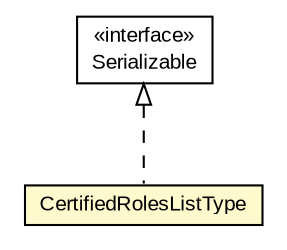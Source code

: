 #!/usr/local/bin/dot
#
# Class diagram 
# Generated by UMLGraph version R5_6-24-gf6e263 (http://www.umlgraph.org/)
#

digraph G {
	edge [fontname="arial",fontsize=10,labelfontname="arial",labelfontsize=10];
	node [fontname="arial",fontsize=10,shape=plaintext];
	nodesep=0.25;
	ranksep=0.5;
	// eu.europa.esig.jaxb.xades.CertifiedRolesListType
	c255638 [label=<<table title="eu.europa.esig.jaxb.xades.CertifiedRolesListType" border="0" cellborder="1" cellspacing="0" cellpadding="2" port="p" bgcolor="lemonChiffon" href="./CertifiedRolesListType.html">
		<tr><td><table border="0" cellspacing="0" cellpadding="1">
<tr><td align="center" balign="center"> CertifiedRolesListType </td></tr>
		</table></td></tr>
		</table>>, URL="./CertifiedRolesListType.html", fontname="arial", fontcolor="black", fontsize=10.0];
	//eu.europa.esig.jaxb.xades.CertifiedRolesListType implements java.io.Serializable
	c255842:p -> c255638:p [dir=back,arrowtail=empty,style=dashed];
	// java.io.Serializable
	c255842 [label=<<table title="java.io.Serializable" border="0" cellborder="1" cellspacing="0" cellpadding="2" port="p" href="http://java.sun.com/j2se/1.4.2/docs/api/java/io/Serializable.html">
		<tr><td><table border="0" cellspacing="0" cellpadding="1">
<tr><td align="center" balign="center"> &#171;interface&#187; </td></tr>
<tr><td align="center" balign="center"> Serializable </td></tr>
		</table></td></tr>
		</table>>, URL="http://java.sun.com/j2se/1.4.2/docs/api/java/io/Serializable.html", fontname="arial", fontcolor="black", fontsize=10.0];
}

